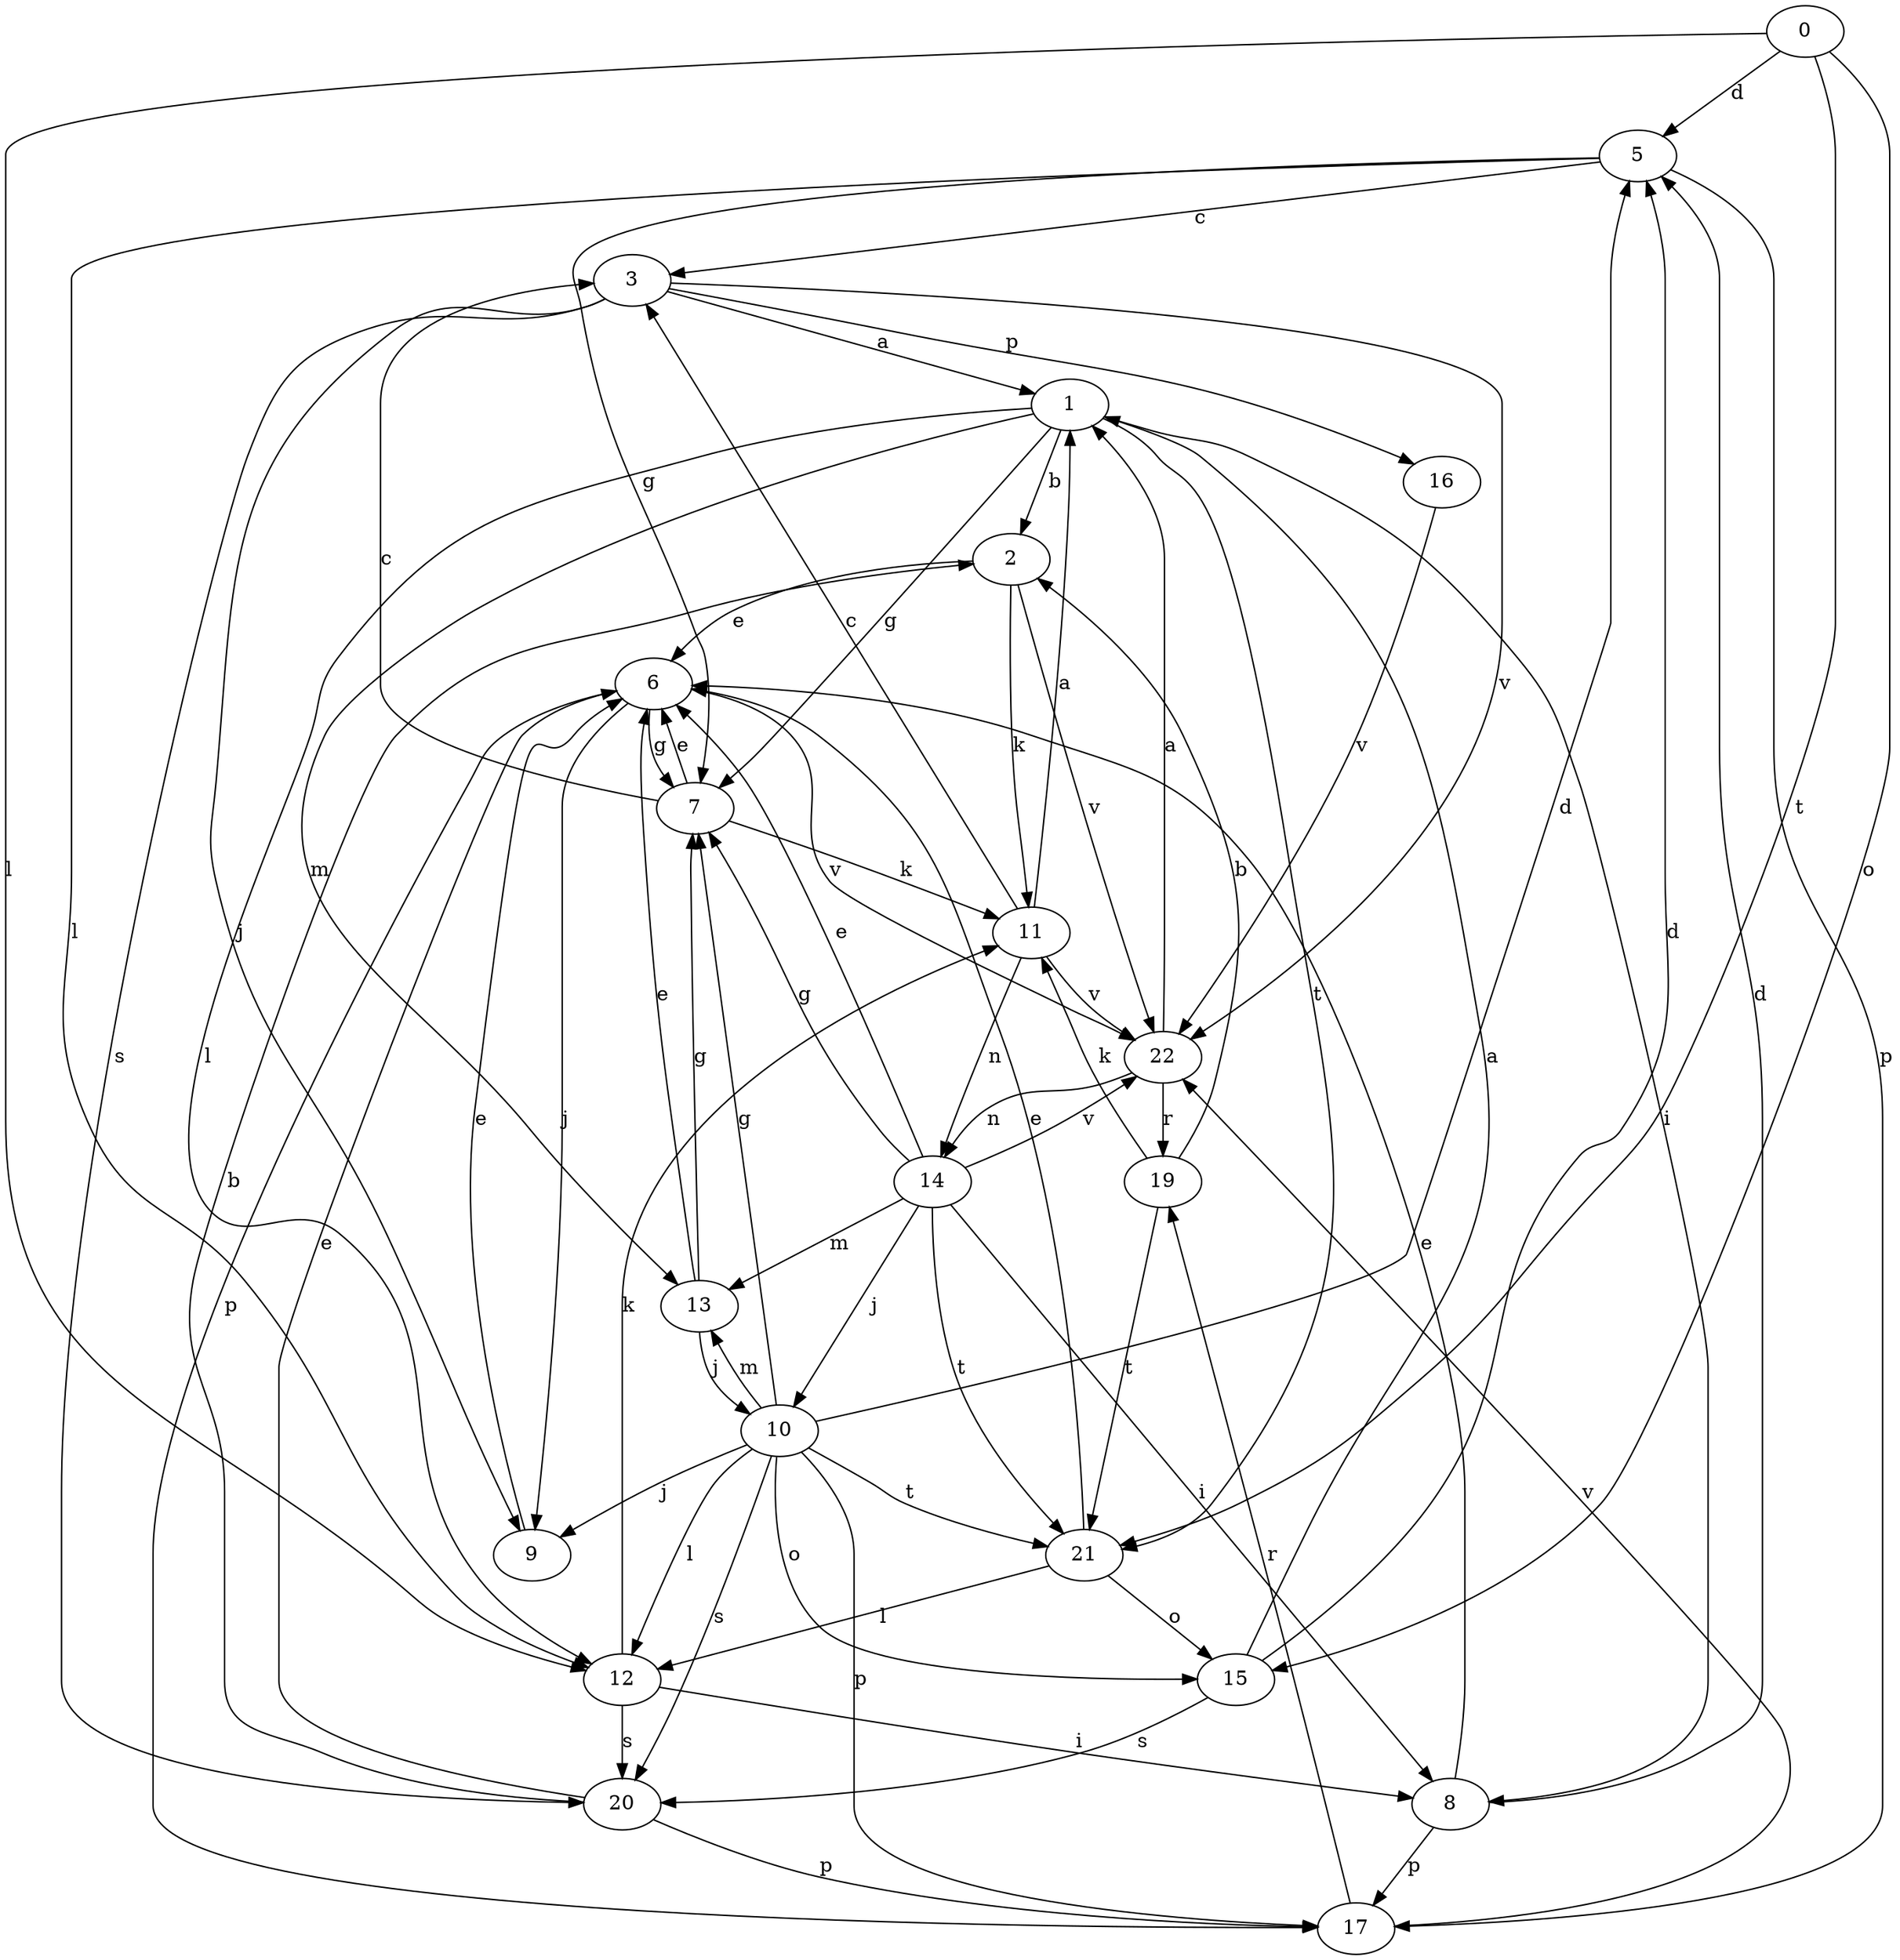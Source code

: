 strict digraph  {
0;
1;
2;
3;
5;
6;
7;
8;
9;
10;
11;
12;
13;
14;
15;
16;
17;
19;
20;
21;
22;
0 -> 5  [label=d];
0 -> 12  [label=l];
0 -> 15  [label=o];
0 -> 21  [label=t];
1 -> 2  [label=b];
1 -> 7  [label=g];
1 -> 8  [label=i];
1 -> 12  [label=l];
1 -> 13  [label=m];
1 -> 21  [label=t];
2 -> 6  [label=e];
2 -> 11  [label=k];
2 -> 22  [label=v];
3 -> 1  [label=a];
3 -> 9  [label=j];
3 -> 16  [label=p];
3 -> 20  [label=s];
3 -> 22  [label=v];
5 -> 3  [label=c];
5 -> 7  [label=g];
5 -> 12  [label=l];
5 -> 17  [label=p];
6 -> 7  [label=g];
6 -> 9  [label=j];
6 -> 17  [label=p];
6 -> 22  [label=v];
7 -> 3  [label=c];
7 -> 6  [label=e];
7 -> 11  [label=k];
8 -> 5  [label=d];
8 -> 6  [label=e];
8 -> 17  [label=p];
9 -> 6  [label=e];
10 -> 5  [label=d];
10 -> 7  [label=g];
10 -> 9  [label=j];
10 -> 12  [label=l];
10 -> 13  [label=m];
10 -> 15  [label=o];
10 -> 17  [label=p];
10 -> 20  [label=s];
10 -> 21  [label=t];
11 -> 1  [label=a];
11 -> 3  [label=c];
11 -> 14  [label=n];
11 -> 22  [label=v];
12 -> 8  [label=i];
12 -> 11  [label=k];
12 -> 20  [label=s];
13 -> 6  [label=e];
13 -> 7  [label=g];
13 -> 10  [label=j];
14 -> 6  [label=e];
14 -> 7  [label=g];
14 -> 8  [label=i];
14 -> 10  [label=j];
14 -> 13  [label=m];
14 -> 21  [label=t];
14 -> 22  [label=v];
15 -> 1  [label=a];
15 -> 5  [label=d];
15 -> 20  [label=s];
16 -> 22  [label=v];
17 -> 19  [label=r];
17 -> 22  [label=v];
19 -> 2  [label=b];
19 -> 11  [label=k];
19 -> 21  [label=t];
20 -> 2  [label=b];
20 -> 6  [label=e];
20 -> 17  [label=p];
21 -> 6  [label=e];
21 -> 12  [label=l];
21 -> 15  [label=o];
22 -> 1  [label=a];
22 -> 14  [label=n];
22 -> 19  [label=r];
}
